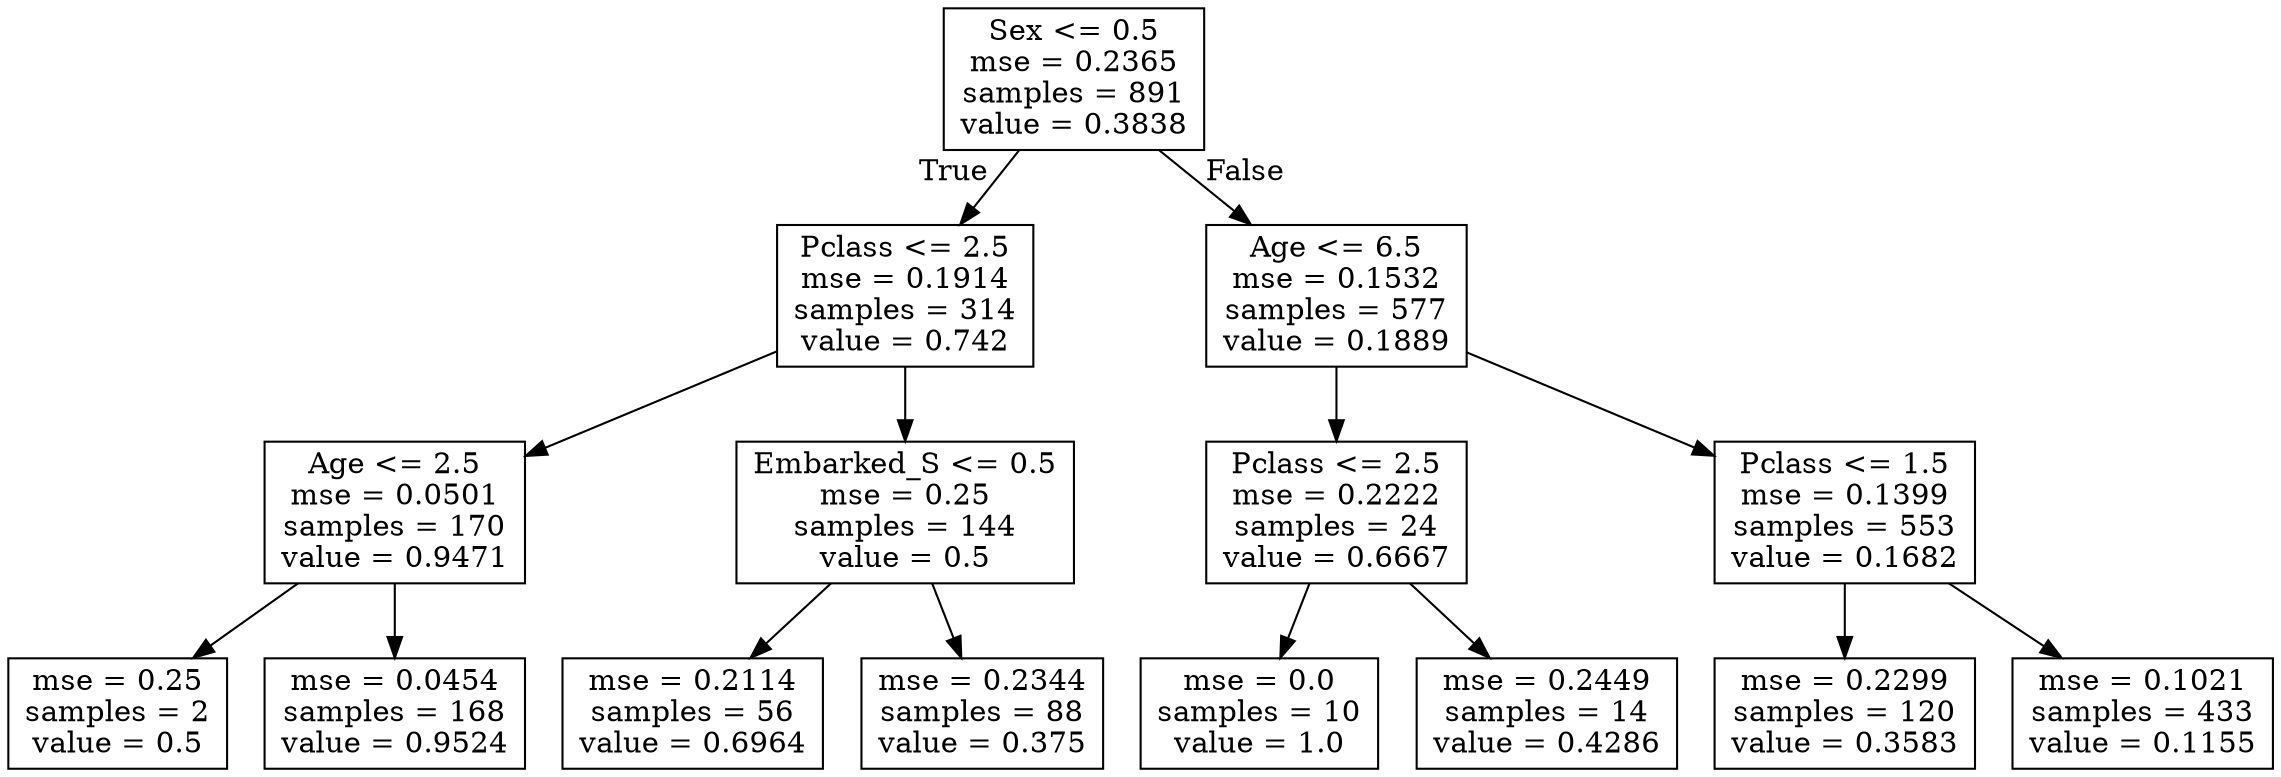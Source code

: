 digraph Tree {
node [shape=box] ;
0 [label="Sex <= 0.5\nmse = 0.2365\nsamples = 891\nvalue = 0.3838"] ;
1 [label="Pclass <= 2.5\nmse = 0.1914\nsamples = 314\nvalue = 0.742"] ;
0 -> 1 [labeldistance=2.5, labelangle=45, headlabel="True"] ;
2 [label="Age <= 2.5\nmse = 0.0501\nsamples = 170\nvalue = 0.9471"] ;
1 -> 2 ;
3 [label="mse = 0.25\nsamples = 2\nvalue = 0.5"] ;
2 -> 3 ;
4 [label="mse = 0.0454\nsamples = 168\nvalue = 0.9524"] ;
2 -> 4 ;
5 [label="Embarked_S <= 0.5\nmse = 0.25\nsamples = 144\nvalue = 0.5"] ;
1 -> 5 ;
6 [label="mse = 0.2114\nsamples = 56\nvalue = 0.6964"] ;
5 -> 6 ;
7 [label="mse = 0.2344\nsamples = 88\nvalue = 0.375"] ;
5 -> 7 ;
8 [label="Age <= 6.5\nmse = 0.1532\nsamples = 577\nvalue = 0.1889"] ;
0 -> 8 [labeldistance=2.5, labelangle=-45, headlabel="False"] ;
9 [label="Pclass <= 2.5\nmse = 0.2222\nsamples = 24\nvalue = 0.6667"] ;
8 -> 9 ;
10 [label="mse = 0.0\nsamples = 10\nvalue = 1.0"] ;
9 -> 10 ;
11 [label="mse = 0.2449\nsamples = 14\nvalue = 0.4286"] ;
9 -> 11 ;
12 [label="Pclass <= 1.5\nmse = 0.1399\nsamples = 553\nvalue = 0.1682"] ;
8 -> 12 ;
13 [label="mse = 0.2299\nsamples = 120\nvalue = 0.3583"] ;
12 -> 13 ;
14 [label="mse = 0.1021\nsamples = 433\nvalue = 0.1155"] ;
12 -> 14 ;
}